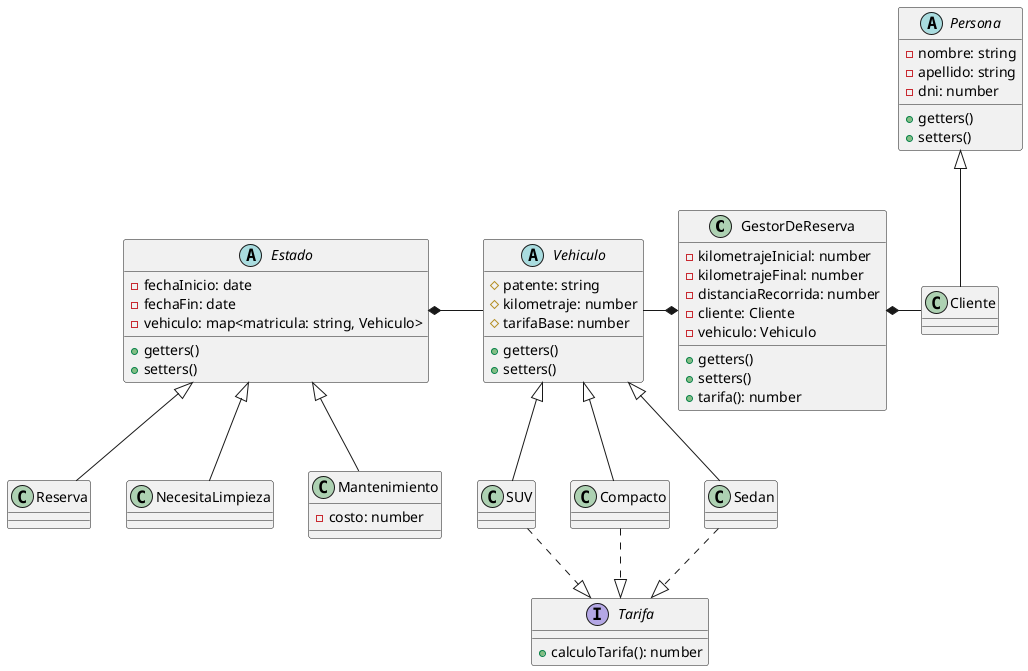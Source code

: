 @startuml DriveHub

' Clases

class GestorDeReserva {
    - kilometrajeInicial: number
    - kilometrajeFinal: number
    - distanciaRecorrida: number
    - cliente: Cliente
    - vehiculo: Vehiculo

    + getters()
    + setters()
    + tarifa(): number
}

abstract class Persona {
    - nombre: string
    - apellido: string
    - dni: number

    + getters()
    + setters()
}

class Cliente {

}


abstract class Vehiculo {
    # patente: string
    # kilometraje: number
    # tarifaBase: number

    + getters()
    + setters()

}

class Sedan {

}

class Compacto {

}

class SUV {

}

interface Tarifa {
    + calculoTarifa(): number
}

abstract class Estado {
    - fechaInicio: date
    - fechaFin: date
    - vehiculo: map<matricula: string, Vehiculo>

    + getters()
    + setters()
}

class Reserva {
    
}

class NecesitaLimpieza {
    
}

class Mantenimiento {
    - costo: number
    
}

' Relaciones

Persona <|-d- Cliente

Tarifa <|.u. Sedan
Tarifa <|.u. Compacto
Tarifa <|.u. SUV

Vehiculo <|-d- Sedan
Vehiculo <|-d- Compacto
Vehiculo <|-d- SUV

GestorDeReserva *-l- Vehiculo
GestorDeReserva *-r- Cliente

Estado *-r- Vehiculo

Estado <|-d- Reserva
Estado <|-d- NecesitaLimpieza
Estado <|-d- Mantenimiento



@enduml
